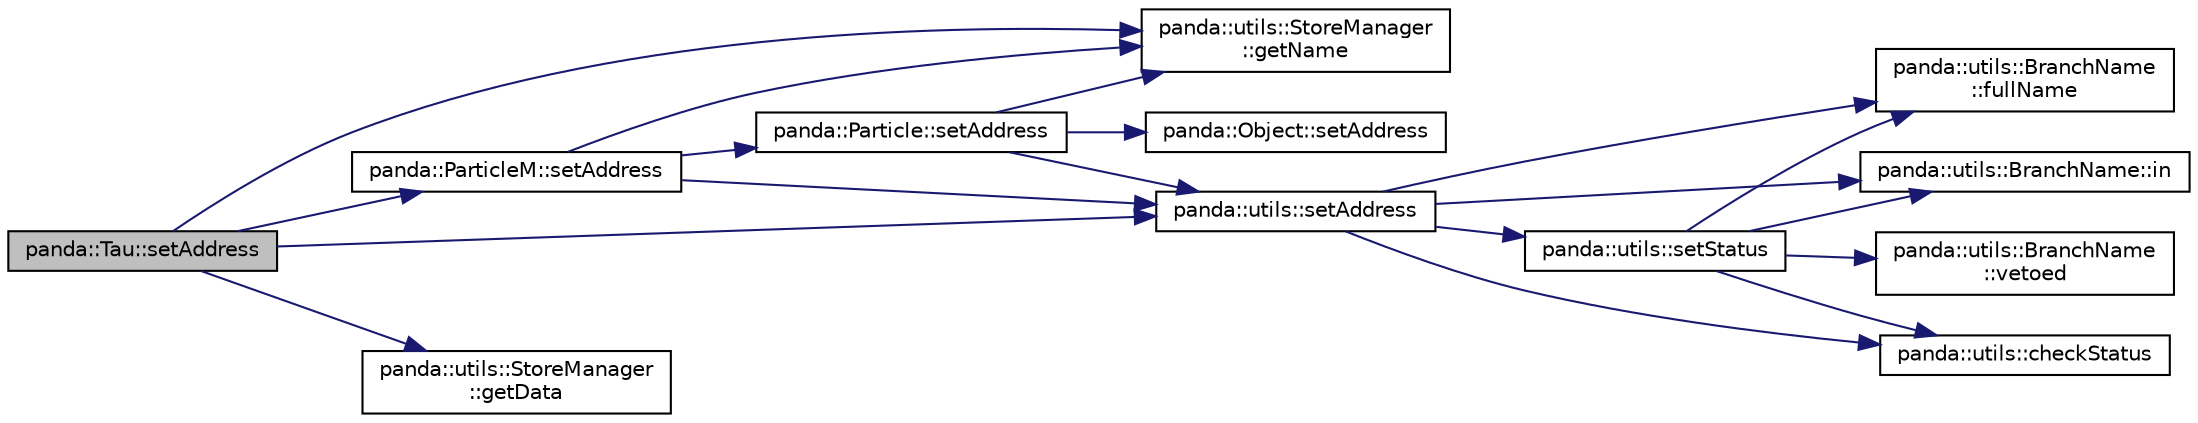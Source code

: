 digraph "panda::Tau::setAddress"
{
 // INTERACTIVE_SVG=YES
  edge [fontname="Helvetica",fontsize="10",labelfontname="Helvetica",labelfontsize="10"];
  node [fontname="Helvetica",fontsize="10",shape=record];
  rankdir="LR";
  Node1 [label="panda::Tau::setAddress",height=0.2,width=0.4,color="black", fillcolor="grey75", style="filled" fontcolor="black"];
  Node1 -> Node2 [color="midnightblue",fontsize="10",style="solid"];
  Node2 [label="panda::ParticleM::setAddress",height=0.2,width=0.4,color="black", fillcolor="white", style="filled",URL="$classpanda_1_1ParticleM.html#ad8aeae1e2ca26f4cdb7d079ab56a10fe",tooltip="Set address for the branches to the variables of this object. "];
  Node2 -> Node3 [color="midnightblue",fontsize="10",style="solid"];
  Node3 [label="panda::Particle::setAddress",height=0.2,width=0.4,color="black", fillcolor="white", style="filled",URL="$classpanda_1_1Particle.html#a96282cfb24384c1f00c40576069a4c7e",tooltip="Set address for the branches to the variables of this object. "];
  Node3 -> Node4 [color="midnightblue",fontsize="10",style="solid"];
  Node4 [label="panda::Object::setAddress",height=0.2,width=0.4,color="black", fillcolor="white", style="filled",URL="$classpanda_1_1Object.html#aed9f9d3b6abe518dd27957de843b36b5",tooltip="Set address for the branches to the variables of this object. "];
  Node3 -> Node5 [color="midnightblue",fontsize="10",style="solid"];
  Node5 [label="panda::utils::StoreManager\l::getName",height=0.2,width=0.4,color="black", fillcolor="white", style="filled",URL="$classpanda_1_1utils_1_1StoreManager.html#a6f30ec459d951e84a1196b7e2ffdcf49"];
  Node3 -> Node6 [color="midnightblue",fontsize="10",style="solid"];
  Node6 [label="panda::utils::setAddress",height=0.2,width=0.4,color="black", fillcolor="white", style="filled",URL="$namespacepanda_1_1utils.html#abf9c62e588560197c2bae9932e6a6e05",tooltip="Set address. "];
  Node6 -> Node7 [color="midnightblue",fontsize="10",style="solid"];
  Node7 [label="panda::utils::BranchName\l::fullName",height=0.2,width=0.4,color="black", fillcolor="white", style="filled",URL="$classpanda_1_1utils_1_1BranchName.html#a13958ff4a9d554d2c057c600b4f70412",tooltip="Prepend the branch name with &lt;objName.&gt;. "];
  Node6 -> Node8 [color="midnightblue",fontsize="10",style="solid"];
  Node8 [label="panda::utils::setStatus",height=0.2,width=0.4,color="black", fillcolor="white", style="filled",URL="$namespacepanda_1_1utils.html#a01665f786d6a2acedb8f008f3fc9fc84",tooltip="Set status of a branch. "];
  Node8 -> Node9 [color="midnightblue",fontsize="10",style="solid"];
  Node9 [label="panda::utils::BranchName::in",height=0.2,width=0.4,color="black", fillcolor="white", style="filled",URL="$classpanda_1_1utils_1_1BranchName.html#a6cc8a6df7c5b12a0221fd49773cca6a7",tooltip="Is the name included and not vetoed? "];
  Node8 -> Node10 [color="midnightblue",fontsize="10",style="solid"];
  Node10 [label="panda::utils::BranchName\l::vetoed",height=0.2,width=0.4,color="black", fillcolor="white", style="filled",URL="$classpanda_1_1utils_1_1BranchName.html#ae3332329bf2afae5ed8e7c35e5d77ffa",tooltip="Is the name included and vetoed? "];
  Node8 -> Node7 [color="midnightblue",fontsize="10",style="solid"];
  Node8 -> Node11 [color="midnightblue",fontsize="10",style="solid"];
  Node11 [label="panda::utils::checkStatus",height=0.2,width=0.4,color="black", fillcolor="white", style="filled",URL="$namespacepanda_1_1utils.html#aafa411773a4b0ee829d99e6e5a0abdcd",tooltip="Check status of a branch. "];
  Node6 -> Node9 [color="midnightblue",fontsize="10",style="solid"];
  Node6 -> Node11 [color="midnightblue",fontsize="10",style="solid"];
  Node2 -> Node5 [color="midnightblue",fontsize="10",style="solid"];
  Node2 -> Node6 [color="midnightblue",fontsize="10",style="solid"];
  Node1 -> Node5 [color="midnightblue",fontsize="10",style="solid"];
  Node1 -> Node6 [color="midnightblue",fontsize="10",style="solid"];
  Node1 -> Node12 [color="midnightblue",fontsize="10",style="solid"];
  Node12 [label="panda::utils::StoreManager\l::getData",height=0.2,width=0.4,color="black", fillcolor="white", style="filled",URL="$classpanda_1_1utils_1_1StoreManager.html#ae6c8fb6b0c3d25147b09ef8b92b61da8"];
}
